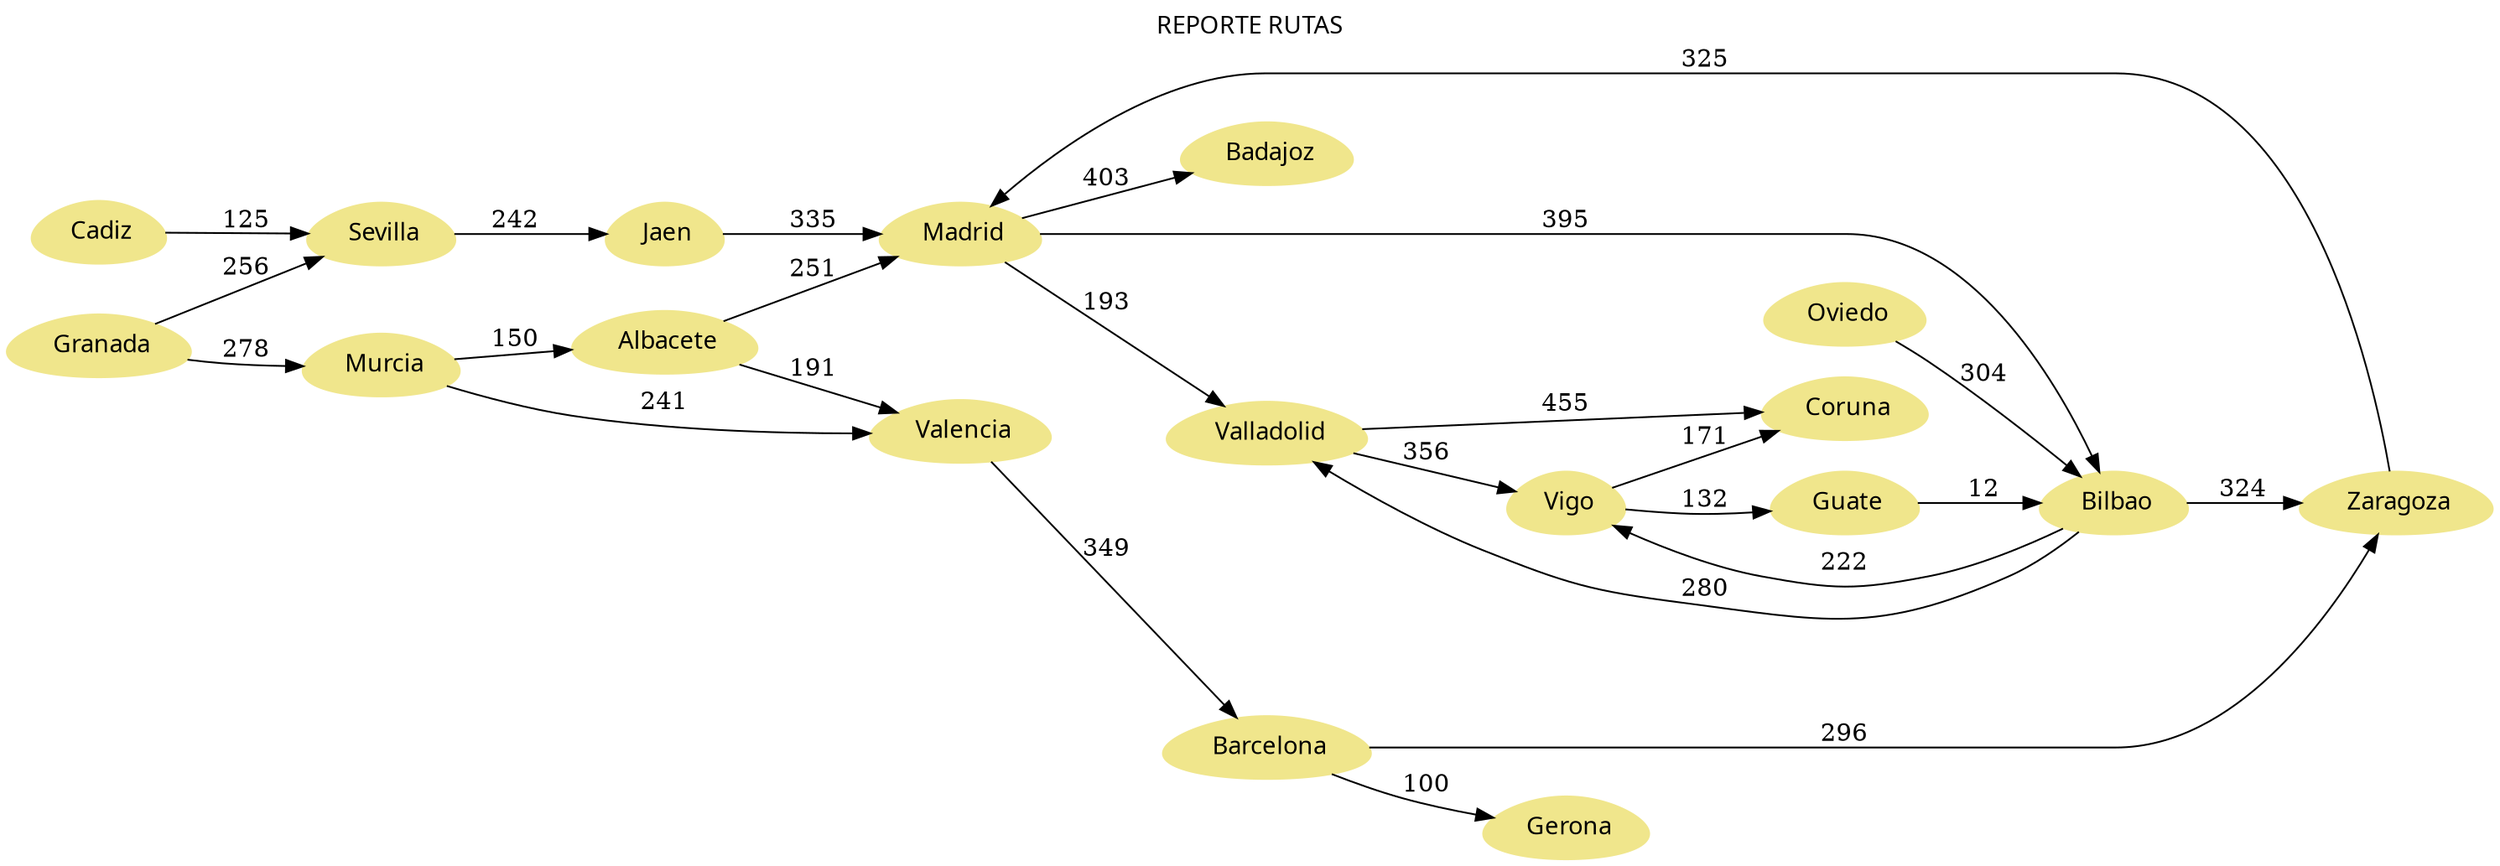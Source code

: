 digraph G {
 rankdir=LR; 
 node[shape = egg, style=filled, color = khaki, fontname = "Century Gothic"]; graph [fontname = "Century Gothic"];
labelloc = "t;"label = "REPORTE RUTAS";
"Cadiz"[label = " Cadiz"]
"Cadiz"->"Sevilla"[arrowhead=normal label= "125"]
"Sevilla"[label = " Sevilla"]
"Sevilla"->"Jaen"[arrowhead=normal label= "242"]
"Granada"[label = " Granada"]
"Granada"->"Sevilla"[arrowhead=normal label= "256"]
"Granada"->"Murcia"[arrowhead=normal label= "278"]
"Jaen"[label = " Jaen"]
"Jaen"->"Madrid"[arrowhead=normal label= "335"]
"Murcia"[label = " Murcia"]
"Murcia"->"Valencia"[arrowhead=normal label= "241"]
"Murcia"->"Albacete"[arrowhead=normal label= "150"]
"Madrid"[label = " Madrid"]
"Madrid"->"Badajoz"[arrowhead=normal label= "403"]
"Madrid"->"Valladolid"[arrowhead=normal label= "193"]
"Madrid"->"Bilbao"[arrowhead=normal label= "395"]
"Valencia"[label = " Valencia"]
"Valencia"->"Barcelona"[arrowhead=normal label= "349"]
"Albacete"[label = " Albacete"]
"Albacete"->"Valencia"[arrowhead=normal label= "191"]
"Albacete"->"Madrid"[arrowhead=normal label= "251"]
"Barcelona"[label = " Barcelona"]
"Barcelona"->"Gerona"[arrowhead=normal label= "100"]
"Barcelona"->"Zaragoza"[arrowhead=normal label= "296"]
"Gerona"[label = " Gerona"]
"Zaragoza"[label = " Zaragoza"]
"Zaragoza"->"Madrid"[arrowhead=normal label= "325"]
"Badajoz"[label = " Badajoz"]
"Valladolid"[label = " Valladolid"]
"Valladolid"->"Vigo"[arrowhead=normal label= "356"]
"Valladolid"->"Coruna"[arrowhead=normal label= "455"]
"Vigo"[label = " Vigo"]
"Vigo"->"Coruna"[arrowhead=normal label= "171"]
"Vigo"->"Guate"[arrowhead=normal label= "132"]
"Coruna"[label = " Coruna"]
"Bilbao"[label = " Bilbao"]
"Bilbao"->"Valladolid"[arrowhead=normal label= "280"]
"Bilbao"->"Zaragoza"[arrowhead=normal label= "324"]
"Bilbao"->"Vigo"[arrowhead=normal label= "222"]
"Oviedo"[label = " Oviedo"]
"Oviedo"->"Bilbao"[arrowhead=normal label= "304"]
"Guate"[label = " Guate"]
"Guate"->"Bilbao"[arrowhead=normal label= "12"]

}